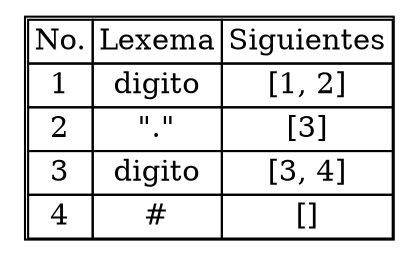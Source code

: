 digraph G{
node [shape=plaintext]
tabla [label=<
<table border='1' cellborder='1' cellspacing='0'>
<tr><td>No.</td><td>Lexema</td><td>Siguientes</td></tr>
<tr><td>1</td><td>digito</td><td>[1, 2]</td></tr>
<tr><td>2</td><td>"."</td><td>[3]</td></tr>
<tr><td>3</td><td>digito</td><td>[3, 4]</td></tr>
<tr><td>4</td><td>#</td><td>[]</td></tr>
</table>
>];
}
